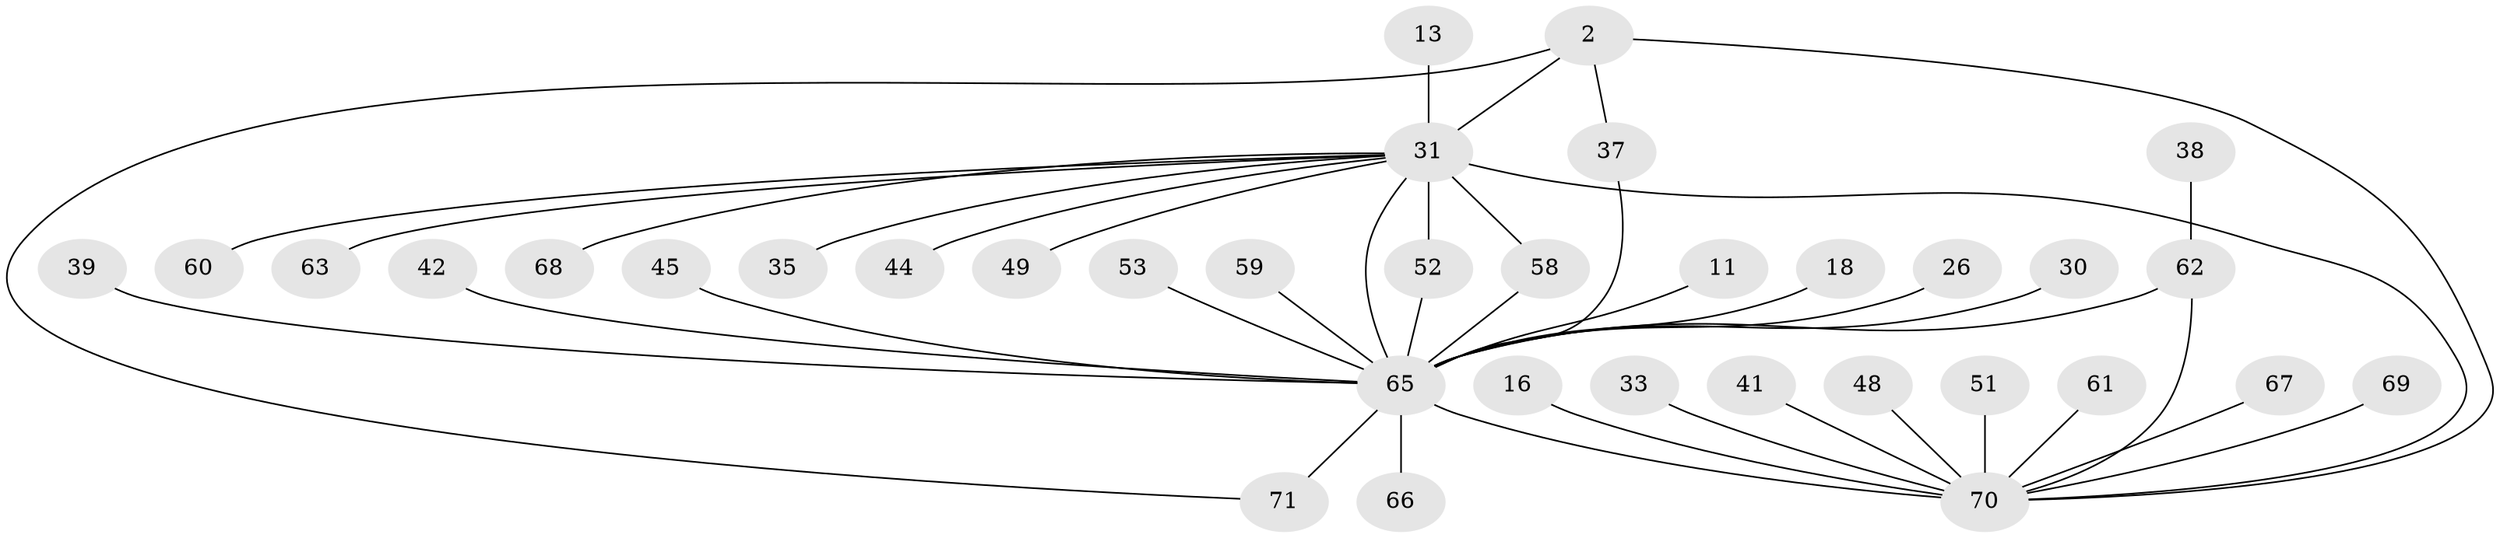 // original degree distribution, {14: 0.014084507042253521, 6: 0.07042253521126761, 7: 0.014084507042253521, 5: 0.056338028169014086, 10: 0.014084507042253521, 4: 0.07042253521126761, 3: 0.08450704225352113, 1: 0.4084507042253521, 8: 0.028169014084507043, 2: 0.23943661971830985}
// Generated by graph-tools (version 1.1) at 2025/47/03/09/25 04:47:59]
// undirected, 35 vertices, 41 edges
graph export_dot {
graph [start="1"]
  node [color=gray90,style=filled];
  2;
  11;
  13;
  16;
  18;
  26;
  30;
  31 [super="+8+3+7"];
  33;
  35;
  37;
  38;
  39 [super="+23"];
  41;
  42;
  44;
  45 [super="+25"];
  48;
  49;
  51;
  52 [super="+28+36"];
  53;
  58 [super="+56"];
  59;
  60;
  61 [super="+32"];
  62 [super="+34"];
  63;
  65 [super="+10+22+15+54"];
  66;
  67 [super="+24"];
  68 [super="+57"];
  69;
  70 [super="+14+1+55"];
  71 [super="+64+40"];
  2 -- 37;
  2 -- 71 [weight=2];
  2 -- 70 [weight=2];
  2 -- 31;
  11 -- 65;
  13 -- 31;
  16 -- 70;
  18 -- 65;
  26 -- 65;
  30 -- 65;
  31 -- 49;
  31 -- 58 [weight=4];
  31 -- 60;
  31 -- 52;
  31 -- 70 [weight=2];
  31 -- 44;
  31 -- 63;
  31 -- 35;
  31 -- 68;
  31 -- 65;
  33 -- 70;
  37 -- 65;
  38 -- 62;
  39 -- 65;
  41 -- 70;
  42 -- 65;
  45 -- 65;
  48 -- 70 [weight=2];
  51 -- 70;
  52 -- 65 [weight=3];
  53 -- 65;
  58 -- 65;
  59 -- 65;
  61 -- 70;
  62 -- 70 [weight=3];
  62 -- 65 [weight=2];
  65 -- 66 [weight=4];
  65 -- 70 [weight=5];
  65 -- 71 [weight=3];
  67 -- 70;
  69 -- 70;
}
